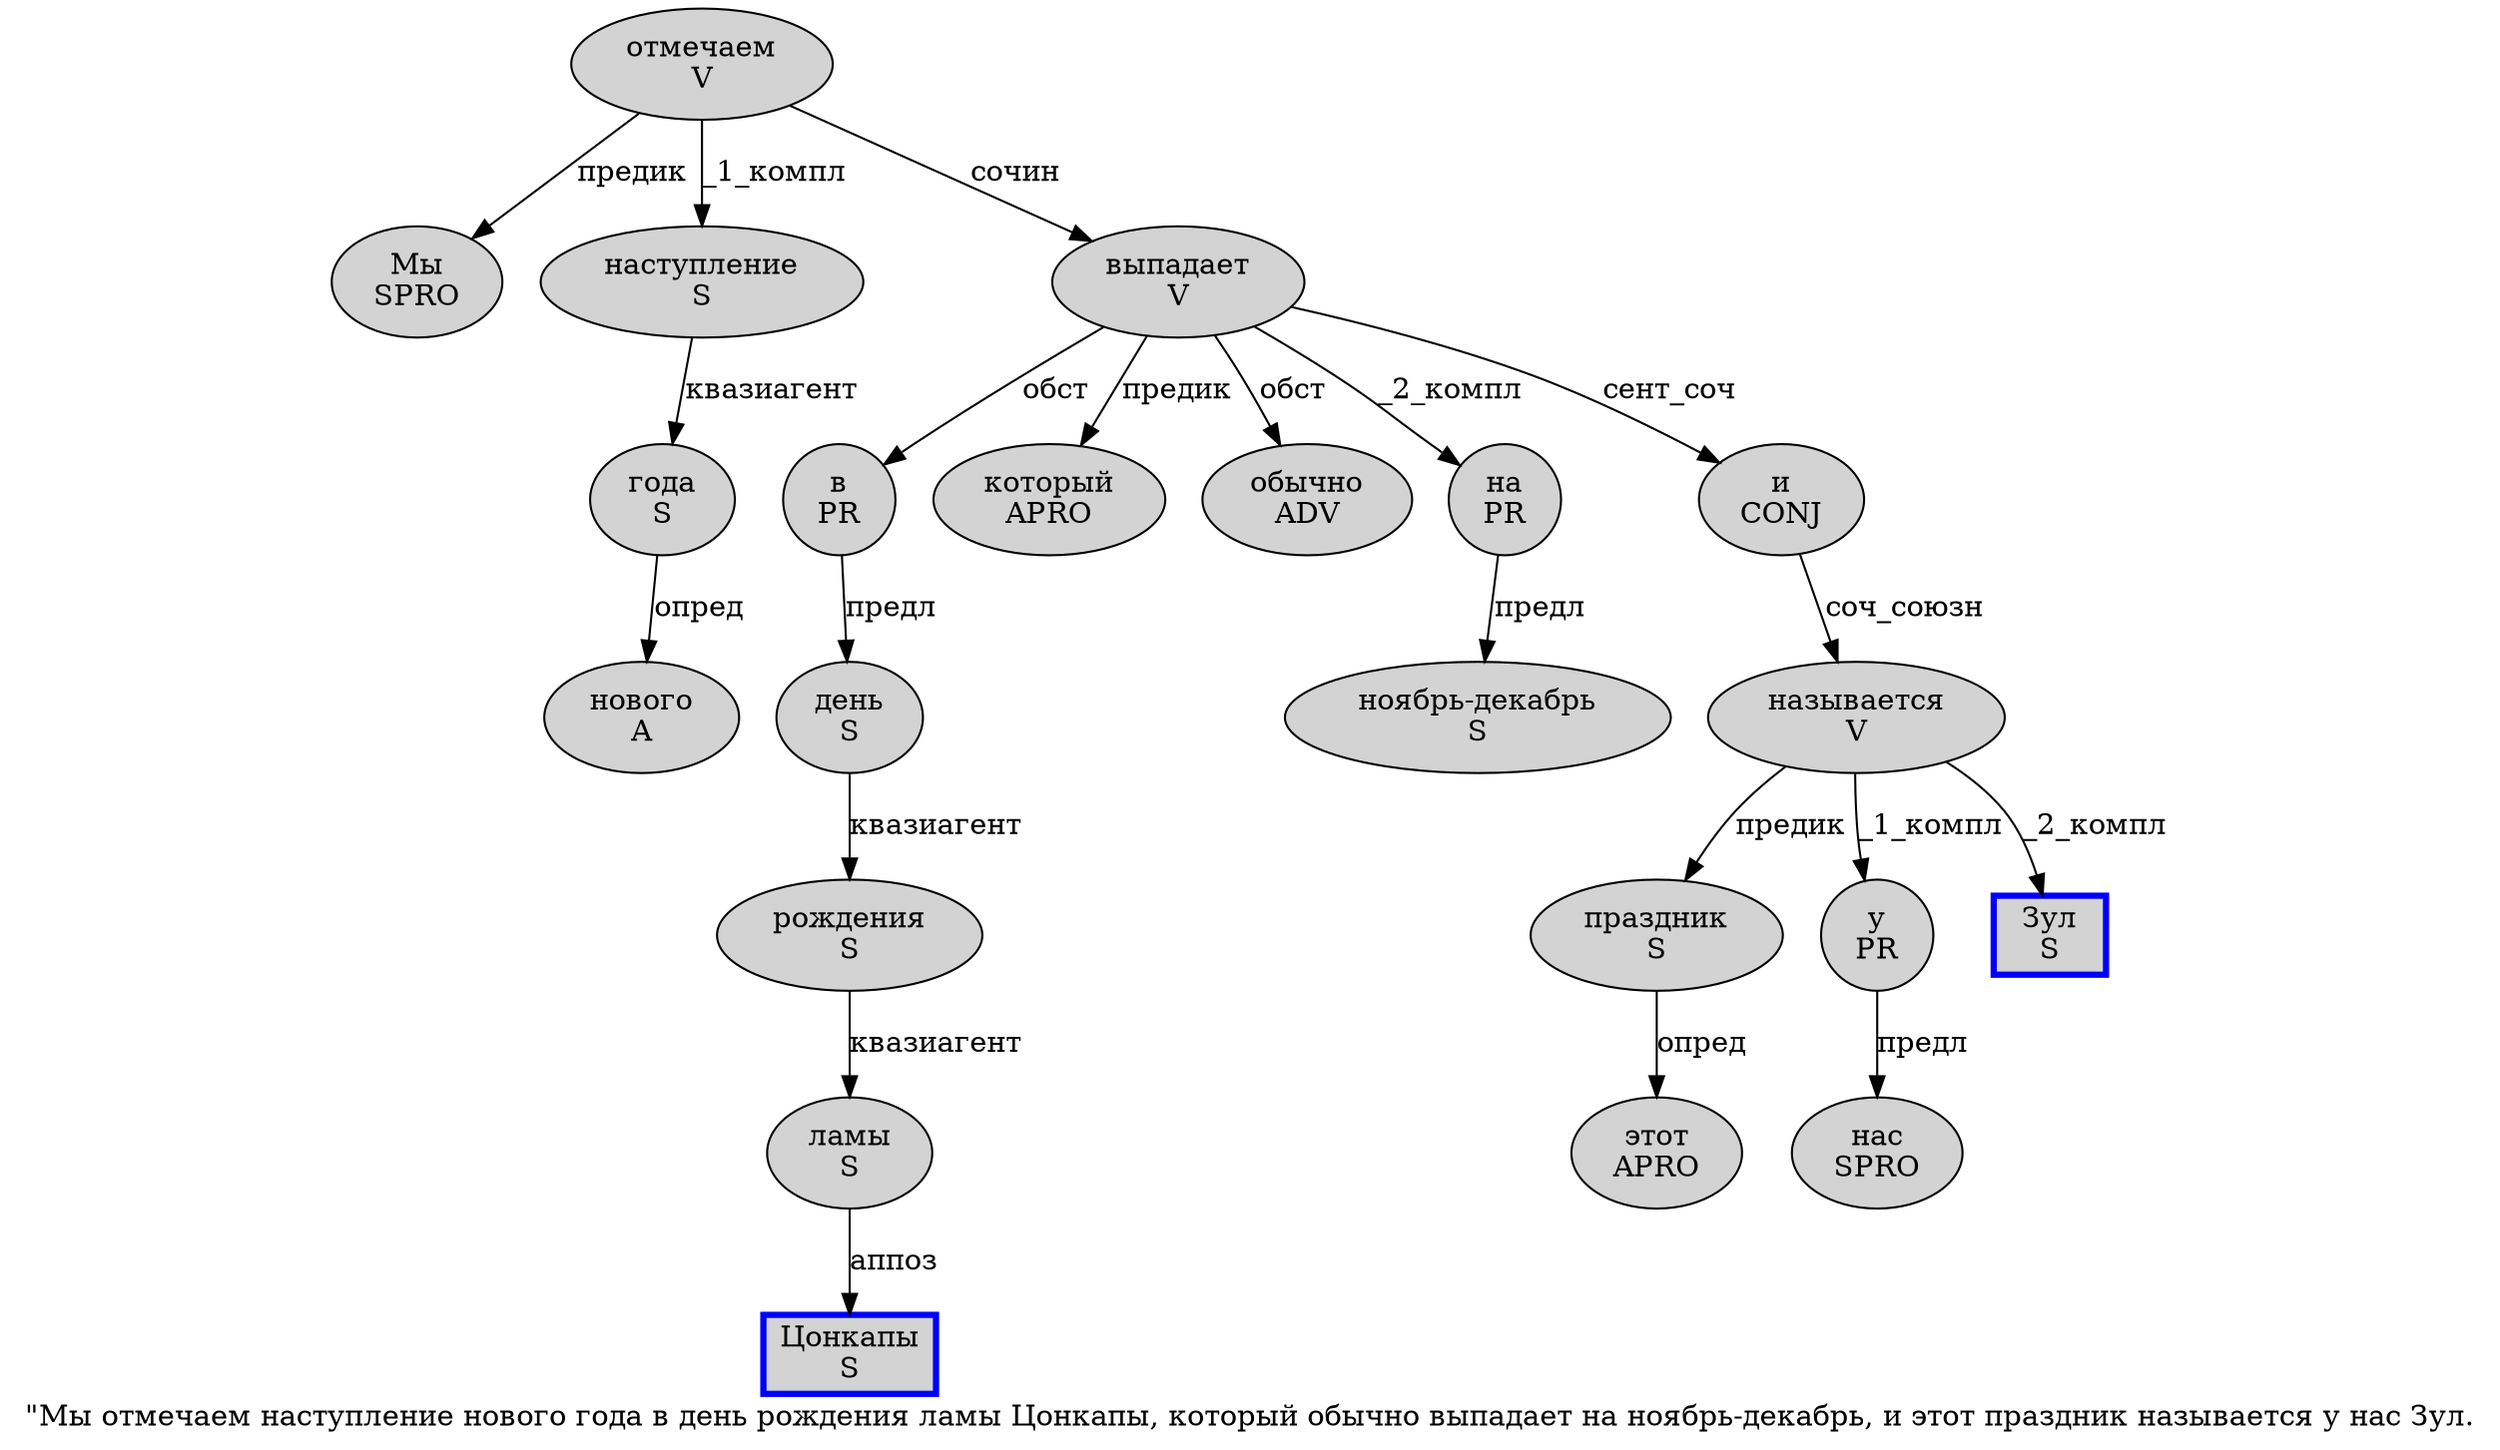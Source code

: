 digraph SENTENCE_1336 {
	graph [label="\"Мы отмечаем наступление нового года в день рождения ламы Цонкапы, который обычно выпадает на ноябрь-декабрь, и этот праздник называется у нас Зул."]
	node [style=filled]
		1 [label="Мы
SPRO" color="" fillcolor=lightgray penwidth=1 shape=ellipse]
		2 [label="отмечаем
V" color="" fillcolor=lightgray penwidth=1 shape=ellipse]
		3 [label="наступление
S" color="" fillcolor=lightgray penwidth=1 shape=ellipse]
		4 [label="нового
A" color="" fillcolor=lightgray penwidth=1 shape=ellipse]
		5 [label="года
S" color="" fillcolor=lightgray penwidth=1 shape=ellipse]
		6 [label="в
PR" color="" fillcolor=lightgray penwidth=1 shape=ellipse]
		7 [label="день
S" color="" fillcolor=lightgray penwidth=1 shape=ellipse]
		8 [label="рождения
S" color="" fillcolor=lightgray penwidth=1 shape=ellipse]
		9 [label="ламы
S" color="" fillcolor=lightgray penwidth=1 shape=ellipse]
		10 [label="Цонкапы
S" color=blue fillcolor=lightgray penwidth=3 shape=box]
		12 [label="который
APRO" color="" fillcolor=lightgray penwidth=1 shape=ellipse]
		13 [label="обычно
ADV" color="" fillcolor=lightgray penwidth=1 shape=ellipse]
		14 [label="выпадает
V" color="" fillcolor=lightgray penwidth=1 shape=ellipse]
		15 [label="на
PR" color="" fillcolor=lightgray penwidth=1 shape=ellipse]
		16 [label="ноябрь-декабрь
S" color="" fillcolor=lightgray penwidth=1 shape=ellipse]
		18 [label="и
CONJ" color="" fillcolor=lightgray penwidth=1 shape=ellipse]
		19 [label="этот
APRO" color="" fillcolor=lightgray penwidth=1 shape=ellipse]
		20 [label="праздник
S" color="" fillcolor=lightgray penwidth=1 shape=ellipse]
		21 [label="называется
V" color="" fillcolor=lightgray penwidth=1 shape=ellipse]
		22 [label="у
PR" color="" fillcolor=lightgray penwidth=1 shape=ellipse]
		23 [label="нас
SPRO" color="" fillcolor=lightgray penwidth=1 shape=ellipse]
		24 [label="Зул
S" color=blue fillcolor=lightgray penwidth=3 shape=box]
			20 -> 19 [label="опред"]
			14 -> 6 [label="обст"]
			14 -> 12 [label="предик"]
			14 -> 13 [label="обст"]
			14 -> 15 [label="_2_компл"]
			14 -> 18 [label="сент_соч"]
			5 -> 4 [label="опред"]
			8 -> 9 [label="квазиагент"]
			9 -> 10 [label="аппоз"]
			7 -> 8 [label="квазиагент"]
			2 -> 1 [label="предик"]
			2 -> 3 [label="_1_компл"]
			2 -> 14 [label="сочин"]
			6 -> 7 [label="предл"]
			3 -> 5 [label="квазиагент"]
			18 -> 21 [label="соч_союзн"]
			22 -> 23 [label="предл"]
			21 -> 20 [label="предик"]
			21 -> 22 [label="_1_компл"]
			21 -> 24 [label="_2_компл"]
			15 -> 16 [label="предл"]
}